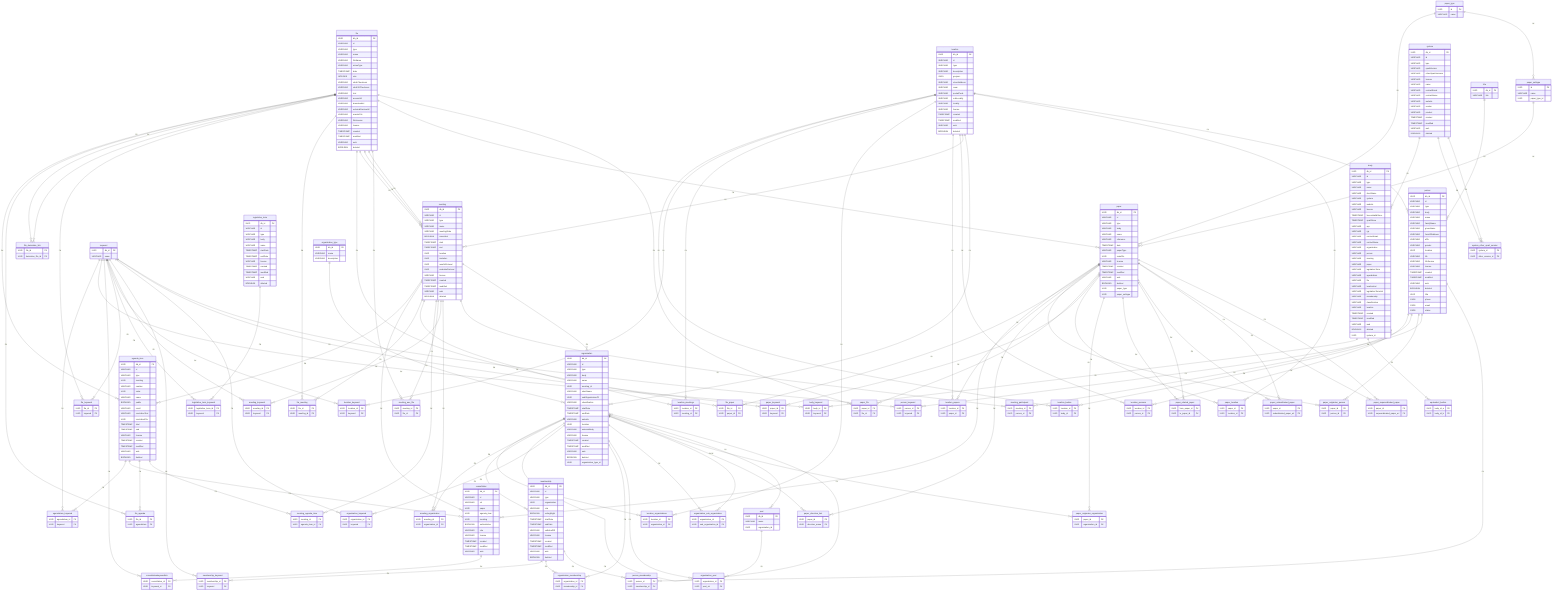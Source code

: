 erDiagram
    agenda_item ||--o{ agendaitem_keyword : FK
    agenda_item ||--o{ consultation : FK
    agenda_item ||--o{ file_agenda : FK
    agenda_item ||--o{ meeting_agenda_item : FK
    body ||--o{ body_keyword : FK
    body ||--o{ equivalent_bodies : FK
    body ||--o{ location_bodies : FK
    consultation ||--o{ consultationkeywordlink : FK
    file ||--o{ agenda_item : FK
    file ||--o{ file_agenda : FK
    file ||--o{ file_derivative_link : FK
    file ||--o{ file_derivative_link : FK
    file ||--o{ file_keyword : FK
    file ||--o{ file_meeting : FK
    file ||--o{ file_paper : FK
    file ||--o{ meeting : FK
    file ||--o{ meeting : FK
    file ||--o{ meeting : FK
    file ||--o{ meeting_aux_file : FK
    file ||--o{ paper : FK
    file ||--o{ paper_file : FK
    keyword ||--o{ agendaitem_keyword : FK
    keyword ||--o{ body_keyword : FK
    keyword ||--o{ consultationkeywordlink : FK
    keyword ||--o{ file_keyword : FK
    keyword ||--o{ legislative_term_keyword : FK
    keyword ||--o{ location_keyword : FK
    keyword ||--o{ meeting_keyword : FK
    keyword ||--o{ membership_keyword : FK
    keyword ||--o{ organization_keyword : FK
    keyword ||--o{ paper_keyword : FK
    keyword ||--o{ person_keyword : FK
    legislative_term ||--o{ legislative_term_keyword : FK
    location ||--o{ location_bodies : FK
    location ||--o{ location_keyword : FK
    location ||--o{ location_meetings : FK
    location ||--o{ location_organizations : FK
    location ||--o{ location_papers : FK
    location ||--o{ location_persons : FK
    location ||--o{ meeting : FK
    location ||--o{ organization : FK
    location ||--o{ paper_location : FK
    location ||--o{ person : FK
    meeting ||--o{ agenda_item : FK
    meeting ||--o{ consultation : FK
    meeting ||--o{ file_meeting : FK
    meeting ||--o{ location_meetings : FK
    meeting ||--o{ meeting_agenda_item : FK
    meeting ||--o{ meeting_aux_file : FK
    meeting ||--o{ meeting_keyword : FK
    meeting ||--o{ meeting_organization : FK
    meeting ||--o{ meeting_participant : FK
    meeting ||--o{ organization : FK
    membership ||--o{ membership_keyword : FK
    membership ||--o{ organization_membership : FK
    membership ||--o{ person_membership : FK
    organization ||--o{ location_organizations : FK
    organization ||--o{ meeting_organization : FK
    organization ||--o{ membership : FK
    organization ||--o{ organization : FK
    organization ||--o{ organization_keyword : FK
    organization ||--o{ organization_membership : FK
    organization ||--o{ organization_post : FK
    organization ||--o{ organization_sub_organization : FK
    organization ||--o{ organization_sub_organization : FK
    organization ||--o{ paper_direction_link : FK
    organization ||--o{ paper_originator_organization : FK
    organization ||--o{ post : FK
    organization_type ||--o{ organization : FK
    paper ||--o{ consultation : FK
    paper ||--o{ file_paper : FK
    paper ||--o{ location_papers : FK
    paper ||--o{ paper_originator_person : FK
    paper ||--o{ paper_direction_link : FK
    paper ||--o{ paper_file : FK
    paper ||--o{ paper_keyword : FK
    paper ||--o{ paper_location : FK
    paper ||--o{ paper_originator_organization : FK
    paper ||--o{ paper_related_paper : FK
    paper ||--o{ paper_related_paper : FK
    paper ||--o{ paper_subordinated_paper : FK
    paper ||--o{ paper_subordinated_paper : FK
    paper ||--o{ paper_superordinated_paper : FK
    paper ||--o{ paper_superordinated_paper : FK
    paper_subtype ||--o{ paper : FK
    paper_type ||--o{ paper : FK
    paper_type ||--o{ paper_subtype : FK
    person ||--o{ location_persons : FK
    person ||--o{ meeting_participant : FK
    person ||--o{paper_originator_person : FK
    person ||--o{ person_keyword : FK
    person ||--o{ person_membership : FK
    post ||--o{ organization_post : FK
    system ||--o{ body : FK
    system ||--o{ system_other_oparl_version : FK
    system ||--o{ system_other_oparl_version : FK
    title ||--o{ person : FK

    agenda_item {
        UUID db_id PK
        VARCHAR id
        VARCHAR type
        UUID meeting
        VARCHAR number
        UUID order
        VARCHAR name
        BOOLEAN public
        VARCHAR result
        VARCHAR resolutionText
        UUID resolutionFile
        TIMESTAMP start
        TIMESTAMP end
        VARCHAR license
        TIMESTAMP created
        TIMESTAMP modified
        VARCHAR web
        BOOLEAN deleted
    }
    agendaitem_keyword {
        UUID agendaitem_id PK
        UUID keyword PK
    }
    body {
        UUID db_id PK
        VARCHAR id
        VARCHAR type
        VARCHAR name
        VARCHAR shortName
        VARCHAR system
        VARCHAR website
        VARCHAR license
        TIMESTAMP licenseValidSince
        TIMESTAMP oparlSince
        VARCHAR ags
        VARCHAR rgs
        VARCHAR contactEmail
        VARCHAR contactName
        VARCHAR organization
        VARCHAR person
        VARCHAR meeting
        VARCHAR paper
        VARCHAR legislativeTerm
        VARCHAR agendaItem
        VARCHAR file
        VARCHAR locationList
        VARCHAR legislativeTermList
        VARCHAR membership
        VARCHAR classification
        VARCHAR location
        TIMESTAMP created
        TIMESTAMP modified
        VARCHAR web
        BOOLEAN deleted
        UUID system_id
    }
    body_keyword {
        UUID body_id PK
        UUID keyword PK
    }
    consultation {
        UUID db_id PK
        VARCHAR id
        VARCHAR url
        UUID paper
        UUID agenda_item
        UUID meeting
        BOOLEAN authoritative
        VARCHAR role
        VARCHAR license
        TIMESTAMP created
        TIMESTAMP modified
        VARCHAR web
    }
    consultationkeywordlink {
        UUID consultation_id PK
        UUID keyword_id PK
    }
    equivalent_bodies {
        UUID body_id_a PK
        UUID body_id_b PK
    }
    file {
        UUID db_id PK
        VARCHAR id
        VARCHAR type
        VARCHAR name
        VARCHAR fileName
        VARCHAR mimeType
        TIMESTAMP date
        INTEGER size
        VARCHAR sha1Checksum
        VARCHAR sha512Checksum
        VARCHAR text
        VARCHAR accessUrl
        VARCHAR downloadUrl
        VARCHAR externalServiceUrl
        VARCHAR masterFile
        VARCHAR fileLicense
        VARCHAR license
        TIMESTAMP created
        TIMESTAMP modified
        VARCHAR web
        BOOLEAN deleted
    }
    file_agenda {
        UUID file_id PK
        UUID agendaItem PK
    }
    file_derivative_link {
        UUID file_id PK
        UUID derivative_file_id PK
    }
    file_keyword { 
        UUID file_id PK
        UUID keyword PK
    }
    file_meeting {
        UUID file_id PK
        UUID meeting_id PK
    }
    file_paper {
        UUID file_id PK
        UUID paper_id PK
    }
    keyword {
        UUID db_id PK
        VARCHAR name
    }
    legislative_term {
        UUID db_id PK
        VARCHAR id
        VARCHAR type
        VARCHAR body
        VARCHAR name
        TIMESTAMP startDate
        TIMESTAMP endDate
        VARCHAR license
        TIMESTAMP created
        TIMESTAMP modified
        VARCHAR web
        BOOLEAN deleted
    }
    legislative_term_keyword {
        UUID legislative_term_id PK
        UUID keyword PK
    }
    location {
        UUID db_id PK
        VARCHAR id
        VARCHAR type
        VARCHAR description
        JSON geojson
        VARCHAR streetAddress
        VARCHAR room
        VARCHAR postalCode
        VARCHAR subLocality
        VARCHAR locality
        VARCHAR license
        TIMESTAMP created
        TIMESTAMP modified
        VARCHAR web
        BOOLEAN deleted
    }
    location_bodies {
        UUID location_id PK
        UUID body_id PK
    }
    location_keyword {
        UUID location_id PK
        UUID keyword PK
    }
    location_meetings {
        UUID location_id PK
        UUID meeting_id PK
    }
    location_organizations {
        UUID location_id PK
        UUID organization_id PK
    }
    location_papers {
        UUID location_id PK
        UUID paper_id PK
    }
    location_persons {
        UUID location_id PK
        UUID person_id PK
    }
    meeting {
        UUID db_id PK
        VARCHAR id
        VARCHAR type
        VARCHAR name
        VARCHAR meetingState
        BOOLEAN cancelled
        TIMESTAMP start
        TIMESTAMP end
        UUID location
        UUID invitation
        UUID resultsProtocol
        UUID verbatimProtocol
        VARCHAR license
        TIMESTAMP created
        TIMESTAMP modified
        VARCHAR web
        BOOLEAN deleted
    }
    meeting_agenda_item {
        UUID meeting_id PK
        UUID agenda_item_id PK
    }
    meeting_aux_file {
        UUID meeting_id PK
        UUID file_id PK
    }
    meeting_keyword {
        UUID meeting_id PK
        UUID keyword PK
    }
    meeting_organization {
        UUID meeting_id PK
        UUID organization_id PK
    }
    meeting_participant {
        UUID meeting_id PK
        UUID person_id PK
    }
    membership {
        UUID db_id PK
        VARCHAR id
        VARCHAR type
        UUID organization
        VARCHAR role
        BOOLEAN votingRight
        TIMESTAMP startDate
        TIMESTAMP endDate
        VARCHAR onBehalfOf
        VARCHAR license
        TIMESTAMP created
        TIMESTAMP modified
        VARCHAR web
        BOOLEAN deleted
    }
    membership_keyword {
        UUID membership_id PK
        UUID keyword PK
    }
    organization {
        UUID db_id PK
        VARCHAR id
        VARCHAR type
        VARCHAR body
        VARCHAR name
        UUID meeting_id
        VARCHAR shortName
        UUID subOrganizationOf
        VARCHAR classification
        TIMESTAMP startDate
        TIMESTAMP endDate
        VARCHAR website
        UUID location
        VARCHAR externalBody
        VARCHAR license
        TIMESTAMP created
        TIMESTAMP modified
        VARCHAR web
        BOOLEAN deleted
        UUID organization_type_id
    }
    organization_keyword {
        UUID organization_id PK
        UUID keyword PK
    }
    organization_membership {
        UUID organization_id PK
        UUID membership_id PK
    }
    organization_post {
        UUID organization_id PK
        UUID post_str PK
    }
    organization_sub_organization {
        UUID organization_id PK
        UUID sub_organization_id PK
    }
    organization_type {
        UUID db_id PK
        VARCHAR name
        VARCHAR description
    }
    paper {
        UUID db_id PK
        VARCHAR id
        VARCHAR type
        VARCHAR body
        VARCHAR name
        VARCHAR reference
        TIMESTAMP date
        VARCHAR paperType
        UUID mainFile
        VARCHAR license
        TIMESTAMP created
        TIMESTAMP modified
        VARCHAR web
        BOOLEAN deleted
        UUID paper_type
        UUID paper_subtype
    }
   paper_originator_person {
        UUID paper_id PK
        UUID person_id PK
    }
    paper_direction_link {
        UUID paper_id PK
        UUID direction_name PK
    }
    paper_file {
        UUID paper_id PK
        UUID file_id PK
    }
    paper_keyword {
        UUID paper_id PK
        UUID keyword PK
    }
    paper_location {
        UUID paper_id PK
        UUID location_id PK
    }
    paper_originator_organization {
        UUID paper_id PK
        UUID organization_id PK
    }
    paper_related_paper {
        UUID from_paper_id PK
        UUID to_paper_id PK
    }
    paper_subordinated_paper {
        UUID paper_id PK
        UUID subordinated_paper_url PK
    }
    paper_subtype {
        UUID id PK
        VARCHAR name
        UUID paper_type_id
    }
    paper_superordinated_paper {
        UUID paper_id PK
        UUID superordinated_paper_url PK
    }
    paper_type {
        UUID id PK
        VARCHAR name
    }
    person {
        UUID db_id PK 
        VARCHAR id
        VARCHAR type
        VARCHAR body
        VARCHAR name
        VARCHAR familyName
        VARCHAR givenName
        VARCHAR formOfAddress
        VARCHAR affix
        VARCHAR gender
        UUID location
        VARCHAR life
        VARCHAR lifeSource
        VARCHAR license
        TIMESTAMP created
        TIMESTAMP modified
        VARCHAR web
        BOOLEAN deleted
        UUID title
        JSON phone
        JSON email
        JSON status
    }
    person_keyword {
        UUID person_id PK
        UUID keyword PK
    }
    person_membership {
        UUID person_id PK
        UUID membership_id PK
    }
    post {
        UUID db_id PK 
        VARCHAR name
        UUID organization_id
    }
    system {
        UUID db_id PK
        VARCHAR id
        VARCHAR type
        VARCHAR oparlVersion
        VARCHAR otherOparlVersions
        VARCHAR license
        VARCHAR name
        VARCHAR contactEmail
        VARCHAR contactName
        VARCHAR website
        VARCHAR vendor
        VARCHAR product
        TIMESTAMP created
        TIMESTAMP modified
        VARCHAR web
        BOOLEAN deleted
    }
    system_other_oparl_version {
        UUID system_id PK
        UUID other_version_id PK
    }
    title {
        UUID db_id PK
        VARCHAR title
    }